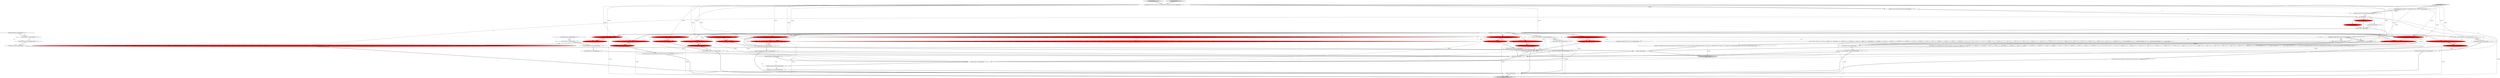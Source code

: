 digraph {
72 [style = filled, label = "{setState(728)_la = _input.LA(1)if ((((_la) & ~0x3f) == 0 && ((1L << _la) & ((1L << ANALYZE) | (1L << ANALYZED) | (1L << CATALOGS) | (1L << COLUMNS) | (1L << DAY) | (1L << DEBUG) | (1L << EXECUTABLE) | (1L << EXPLAIN) | (1L << FIRST) | (1L << FORMAT) | (1L << FUNCTIONS) | (1L << GRAPHVIZ) | (1L << HOUR) | (1L << INTERVAL) | (1L << LAST) | (1L << LIMIT) | (1L << MAPPED) | (1L << MINUTE) | (1L << MONTH) | (1L << OPTIMIZED))) != 0) || ((((_la - 65)) & ~0x3f) == 0 && ((1L << (_la - 65)) & ((1L << (PARSED - 65)) | (1L << (PHYSICAL - 65)) | (1L << (PLAN - 65)) | (1L << (RLIKE - 65)) | (1L << (QUERY - 65)) | (1L << (SCHEMAS - 65)) | (1L << (SECOND - 65)) | (1L << (SHOW - 65)) | (1L << (SYS - 65)) | (1L << (TABLES - 65)) | (1L << (TEXT - 65)) | (1L << (TYPE - 65)) | (1L << (TYPES - 65)) | (1L << (VERIFY - 65)) | (1L << (YEAR - 65)) | (1L << (IDENTIFIER - 65)) | (1L << (DIGIT_IDENTIFIER - 65)) | (1L << (QUOTED_IDENTIFIER - 65)) | (1L << (BACKQUOTED_IDENTIFIER - 65)))) != 0)) {{setState(725)((TableIdentifierContext)_localctx).catalog = identifier()setState(726)match(T__3)}}setState(730)match(TABLE_IDENTIFIER)}@@@11@@@['0', '0', '1']", fillcolor = white, shape = ellipse image = "AAA0AAABBB3BBB"];
19 [style = filled, label = "RecognitionException re@@@86@@@['1', '0', '0']", fillcolor = white, shape = diamond image = "AAA0AAABBB1BBB"];
4 [style = filled, label = "{setState(576)builtinDateTimeFunction()}@@@26@@@['1', '1', '0']", fillcolor = white, shape = ellipse image = "AAA0AAABBB1BBB"];
29 [style = filled, label = "int _la@@@5@@@['1', '1', '1']", fillcolor = white, shape = ellipse image = "AAA0AAABBB1BBB"];
54 [style = filled, label = "setState(594)@@@7@@@['0', '1', '0']", fillcolor = red, shape = ellipse image = "AAA1AAABBB2BBB"];
58 [style = filled, label = "enterOuterAlt(_localctx,6)@@@56@@@['0', '1', '0']", fillcolor = red, shape = ellipse image = "AAA1AAABBB2BBB"];
50 [style = filled, label = "_localctx = new StarContext(_localctx)@@@38@@@['0', '1', '0']", fillcolor = red, shape = ellipse image = "AAA1AAABBB2BBB"];
10 [style = filled, label = "enterOuterAlt(_localctx,3)@@@25@@@['1', '1', '0']", fillcolor = white, shape = ellipse image = "AAA0AAABBB1BBB"];
68 [style = filled, label = "TableIdentifierContext _localctx = new TableIdentifierContext(_ctx,getState())@@@3@@@['0', '0', '1']", fillcolor = white, shape = ellipse image = "AAA0AAABBB3BBB"];
33 [style = filled, label = "{setState(584)functionExpression()}@@@57@@@['1', '1', '0']", fillcolor = white, shape = ellipse image = "AAA0AAABBB1BBB"];
14 [style = filled, label = "_localctx = new ConstantDefaultContext(_localctx)@@@24@@@['1', '0', '0']", fillcolor = red, shape = ellipse image = "AAA1AAABBB1BBB"];
12 [style = filled, label = "_localctx = new ExtractContext(_localctx)@@@17@@@['1', '1', '0']", fillcolor = white, shape = ellipse image = "AAA0AAABBB1BBB"];
27 [style = filled, label = "_errHandler.recover(this,re)@@@89@@@['1', '0', '0']", fillcolor = white, shape = ellipse image = "AAA0AAABBB1BBB"];
34 [style = filled, label = "_localctx = new FunctionContext(_localctx)@@@48@@@['1', '0', '0']", fillcolor = red, shape = ellipse image = "AAA1AAABBB1BBB"];
37 [style = filled, label = "_errHandler.reportError(this,re)@@@88@@@['1', '0', '0']", fillcolor = white, shape = ellipse image = "AAA0AAABBB1BBB"];
42 [style = filled, label = "enterOuterAlt(_localctx,7)@@@63@@@['0', '1', '0']", fillcolor = red, shape = ellipse image = "AAA1AAABBB2BBB"];
8 [style = filled, label = "_localctx = new ParenthesizedExpressionContext(_localctx)@@@73@@@['1', '0', '0']", fillcolor = red, shape = ellipse image = "AAA1AAABBB1BBB"];
62 [style = filled, label = "enterOuterAlt(_localctx,2)@@@26@@@['0', '0', '1']", fillcolor = white, shape = ellipse image = "AAA0AAABBB3BBB"];
61 [style = filled, label = "setState(737)@@@7@@@['0', '0', '1']", fillcolor = white, shape = ellipse image = "AAA0AAABBB3BBB"];
23 [style = filled, label = "{exitRule()}@@@91@@@['1', '0', '0']", fillcolor = white, shape = ellipse image = "AAA0AAABBB1BBB"];
39 [style = filled, label = "(((_la) & ~0x3f) == 0 && ((1L << _la) & ((1L << ANALYZE) | (1L << ANALYZED) | (1L << CATALOGS) | (1L << COLUMNS) | (1L << CURRENT) | (1L << DAY) | (1L << DEBUG) | (1L << EXECUTABLE) | (1L << EXPLAIN) | (1L << FIRST) | (1L << FORMAT) | (1L << FUNCTIONS) | (1L << GRAPHVIZ) | (1L << HOUR) | (1L << INTERVAL) | (1L << LAST) | (1L << LIMIT) | (1L << MAPPED) | (1L << MINUTE) | (1L << MONTH) | (1L << OPTIMIZED))) != 0) || ((((_la - 67)) & ~0x3f) == 0 && ((1L << (_la - 67)) & ((1L << (PARSED - 67)) | (1L << (PHYSICAL - 67)) | (1L << (PLAN - 67)) | (1L << (RLIKE - 67)) | (1L << (QUERY - 67)) | (1L << (SCHEMAS - 67)) | (1L << (SECOND - 67)) | (1L << (SHOW - 67)) | (1L << (SYS - 67)) | (1L << (TABLES - 67)) | (1L << (TEXT - 67)) | (1L << (TYPE - 67)) | (1L << (TYPES - 67)) | (1L << (VERIFY - 67)) | (1L << (YEAR - 67)) | (1L << (IDENTIFIER - 67)) | (1L << (DIGIT_IDENTIFIER - 67)) | (1L << (QUOTED_IDENTIFIER - 67)) | (1L << (BACKQUOTED_IDENTIFIER - 67)))) != 0)@@@43@@@['0', '1', '0']", fillcolor = red, shape = diamond image = "AAA1AAABBB2BBB"];
35 [style = filled, label = "{setState(589)qualifiedName()}@@@75@@@['1', '1', '0']", fillcolor = white, shape = ellipse image = "AAA0AAABBB1BBB"];
52 [style = filled, label = "{exitRule()}@@@98@@@['0', '1', '0']", fillcolor = white, shape = ellipse image = "AAA0AAABBB2BBB"];
26 [style = filled, label = "{setState(577)constant()}@@@33@@@['1', '1', '0']", fillcolor = white, shape = ellipse image = "AAA0AAABBB1BBB"];
30 [style = filled, label = "_localctx = new DereferenceContext(_localctx)@@@66@@@['1', '0', '0']", fillcolor = red, shape = ellipse image = "AAA1AAABBB1BBB"];
59 [style = filled, label = "_localctx = new SubqueryExpressionContext(_localctx)@@@62@@@['0', '1', '0']", fillcolor = red, shape = ellipse image = "AAA1AAABBB2BBB"];
67 [style = filled, label = "_errHandler.reportError(this,re)@@@47@@@['0', '0', '1']", fillcolor = white, shape = ellipse image = "AAA0AAABBB3BBB"];
17 [style = filled, label = "PrimaryExpressionContext _localctx = new PrimaryExpressionContext(_ctx,getState())@@@3@@@['1', '1', '0']", fillcolor = white, shape = ellipse image = "AAA0AAABBB1BBB"];
56 [style = filled, label = "_localctx = new ConstantDefaultContext(_localctx)@@@31@@@['0', '1', '0']", fillcolor = red, shape = ellipse image = "AAA1AAABBB2BBB"];
70 [style = filled, label = "getInterpreter().adaptivePredict(_input,95,_ctx)@@@30@@@['0', '0', '1']", fillcolor = white, shape = diamond image = "AAA0AAABBB3BBB"];
41 [style = filled, label = "{setState(590)match(T__0)setState(591)expression()setState(592)match(T__1)}@@@82@@@['0', '1', '0']", fillcolor = white, shape = ellipse image = "AAA0AAABBB2BBB"];
49 [style = filled, label = "_localctx = new CurrentDateTimeFunctionContext(_localctx)@@@24@@@['0', '1', '0']", fillcolor = red, shape = ellipse image = "AAA1AAABBB2BBB"];
6 [style = filled, label = "enterOuterAlt(_localctx,2)@@@18@@@['1', '1', '0']", fillcolor = white, shape = ellipse image = "AAA0AAABBB1BBB"];
21 [style = filled, label = "enterOuterAlt(_localctx,4)@@@32@@@['1', '1', '0']", fillcolor = white, shape = ellipse image = "AAA0AAABBB1BBB"];
75 [style = filled, label = "enterRule(_localctx,94,RULE_tableIdentifier)@@@4@@@['0', '0', '1']", fillcolor = white, shape = ellipse image = "AAA0AAABBB3BBB"];
11 [style = filled, label = "_localctx = new CastContext(_localctx)@@@10@@@['1', '1', '0']", fillcolor = white, shape = ellipse image = "AAA0AAABBB1BBB"];
31 [style = filled, label = "_localctx = new StarContext(_localctx)@@@31@@@['1', '0', '0']", fillcolor = red, shape = ellipse image = "AAA1AAABBB1BBB"];
22 [style = filled, label = "{setState(586)qualifiedName()}@@@68@@@['1', '0', '0']", fillcolor = white, shape = ellipse image = "AAA0AAABBB1BBB"];
76 [style = filled, label = "tableIdentifier['0', '0', '1']", fillcolor = lightgray, shape = diamond image = "AAA0AAABBB3BBB"];
53 [style = filled, label = "primaryExpression['0', '1', '0']", fillcolor = lightgray, shape = diamond image = "AAA0AAABBB2BBB"];
5 [style = filled, label = "enterOuterAlt(_localctx,5)@@@49@@@['1', '0', '0']", fillcolor = red, shape = ellipse image = "AAA1AAABBB1BBB"];
25 [style = filled, label = "primaryExpression['1', '0', '0']", fillcolor = lightgray, shape = diamond image = "AAA0AAABBB1BBB"];
73 [style = filled, label = "{setState(734)_errHandler.sync(this)switch (getInterpreter().adaptivePredict(_input,95,_ctx)) {case 1:{setState(731)((TableIdentifierContext)_localctx).catalog = identifier()setState(732)match(T__3)}breaksetState(736)((TableIdentifierContext)_localctx).name = identifier()}@@@27@@@['0', '0', '1']", fillcolor = white, shape = ellipse image = "AAA0AAABBB3BBB"];
1 [style = filled, label = "_localctx = new SubqueryExpressionContext(_localctx)@@@55@@@['1', '0', '0']", fillcolor = red, shape = ellipse image = "AAA1AAABBB1BBB"];
65 [style = filled, label = "_errHandler.recover(this,re)@@@48@@@['0', '0', '1']", fillcolor = white, shape = ellipse image = "AAA0AAABBB3BBB"];
18 [style = filled, label = "{setState(574)castExpression()}@@@12@@@['1', '1', '0']", fillcolor = white, shape = ellipse image = "AAA0AAABBB1BBB"];
71 [style = filled, label = "RecognitionException re@@@45@@@['0', '0', '1']", fillcolor = white, shape = diamond image = "AAA0AAABBB3BBB"];
20 [style = filled, label = "_errHandler.sync(this)@@@8@@@['1', '1', '1']", fillcolor = white, shape = ellipse image = "AAA0AAABBB1BBB"];
38 [style = filled, label = "enterOuterAlt(_localctx,5)@@@39@@@['0', '1', '0']", fillcolor = red, shape = ellipse image = "AAA1AAABBB2BBB"];
66 [style = filled, label = "_localctx.exception = re@@@46@@@['0', '0', '1']", fillcolor = white, shape = ellipse image = "AAA0AAABBB3BBB"];
32 [style = filled, label = "{exitRule()}@@@50@@@['1', '0', '1']", fillcolor = white, shape = ellipse image = "AAA0AAABBB1BBB"];
40 [style = filled, label = "return _localctx@@@101@@@['0', '1', '0']", fillcolor = lightgray, shape = ellipse image = "AAA0AAABBB2BBB"];
55 [style = filled, label = "{setState(581)_la = _input.LA(1)if ((((_la) & ~0x3f) == 0 && ((1L << _la) & ((1L << ANALYZE) | (1L << ANALYZED) | (1L << CATALOGS) | (1L << COLUMNS) | (1L << CURRENT) | (1L << DAY) | (1L << DEBUG) | (1L << EXECUTABLE) | (1L << EXPLAIN) | (1L << FIRST) | (1L << FORMAT) | (1L << FUNCTIONS) | (1L << GRAPHVIZ) | (1L << HOUR) | (1L << INTERVAL) | (1L << LAST) | (1L << LIMIT) | (1L << MAPPED) | (1L << MINUTE) | (1L << MONTH) | (1L << OPTIMIZED))) != 0) || ((((_la - 67)) & ~0x3f) == 0 && ((1L << (_la - 67)) & ((1L << (PARSED - 67)) | (1L << (PHYSICAL - 67)) | (1L << (PLAN - 67)) | (1L << (RLIKE - 67)) | (1L << (QUERY - 67)) | (1L << (SCHEMAS - 67)) | (1L << (SECOND - 67)) | (1L << (SHOW - 67)) | (1L << (SYS - 67)) | (1L << (TABLES - 67)) | (1L << (TEXT - 67)) | (1L << (TYPE - 67)) | (1L << (TYPES - 67)) | (1L << (VERIFY - 67)) | (1L << (YEAR - 67)) | (1L << (IDENTIFIER - 67)) | (1L << (DIGIT_IDENTIFIER - 67)) | (1L << (QUOTED_IDENTIFIER - 67)) | (1L << (BACKQUOTED_IDENTIFIER - 67)))) != 0)) {{setState(578)qualifiedName()setState(579)match(DOT)}}setState(583)match(ASTERISK)}@@@40@@@['0', '1', '0']", fillcolor = red, shape = ellipse image = "AAA1AAABBB2BBB"];
63 [style = filled, label = "enterOuterAlt(_localctx,1)@@@10@@@['0', '0', '1']", fillcolor = white, shape = ellipse image = "AAA0AAABBB3BBB"];
36 [style = filled, label = "enterOuterAlt(_localctx,7)@@@67@@@['1', '0', '0']", fillcolor = red, shape = ellipse image = "AAA1AAABBB1BBB"];
43 [style = filled, label = "_localctx = new FunctionContext(_localctx)@@@55@@@['0', '1', '0']", fillcolor = red, shape = ellipse image = "AAA1AAABBB2BBB"];
57 [style = filled, label = "_localctx = new ParenthesizedExpressionContext(_localctx)@@@80@@@['0', '1', '0']", fillcolor = red, shape = ellipse image = "AAA1AAABBB2BBB"];
2 [style = filled, label = "setState(591)@@@7@@@['1', '0', '0']", fillcolor = red, shape = ellipse image = "AAA1AAABBB1BBB"];
64 [style = filled, label = "getInterpreter().adaptivePredict(_input,96,_ctx)@@@9@@@['0', '0', '1']", fillcolor = white, shape = diamond image = "AAA0AAABBB3BBB"];
15 [style = filled, label = "getInterpreter().adaptivePredict(_input,79,_ctx)@@@9@@@['1', '1', '0']", fillcolor = white, shape = diamond image = "AAA0AAABBB1BBB"];
16 [style = filled, label = "(((_la) & ~0x3f) == 0 && ((1L << _la) & ((1L << ANALYZE) | (1L << ANALYZED) | (1L << CATALOGS) | (1L << COLUMNS) | (1L << DAY) | (1L << DEBUG) | (1L << EXECUTABLE) | (1L << EXPLAIN) | (1L << FIRST) | (1L << FORMAT) | (1L << FUNCTIONS) | (1L << GRAPHVIZ) | (1L << HOUR) | (1L << INTERVAL) | (1L << LAST) | (1L << LIMIT) | (1L << MAPPED) | (1L << MINUTE) | (1L << MONTH) | (1L << OPTIMIZED))) != 0) || ((((_la - 65)) & ~0x3f) == 0 && ((1L << (_la - 65)) & ((1L << (PARSED - 65)) | (1L << (PHYSICAL - 65)) | (1L << (PLAN - 65)) | (1L << (RLIKE - 65)) | (1L << (QUERY - 65)) | (1L << (SCHEMAS - 65)) | (1L << (SECOND - 65)) | (1L << (SHOW - 65)) | (1L << (SYS - 65)) | (1L << (TABLES - 65)) | (1L << (TEXT - 65)) | (1L << (TYPE - 65)) | (1L << (TYPES - 65)) | (1L << (VERIFY - 65)) | (1L << (YEAR - 65)) | (1L << (IDENTIFIER - 65)) | (1L << (DIGIT_IDENTIFIER - 65)) | (1L << (QUOTED_IDENTIFIER - 65)) | (1L << (BACKQUOTED_IDENTIFIER - 65)))) != 0)@@@36@@@['1', '0', '0']", fillcolor = red, shape = diamond image = "AAA1AAABBB1BBB"];
0 [style = filled, label = "{setState(575)extractExpression()}@@@19@@@['1', '1', '0']", fillcolor = white, shape = ellipse image = "AAA0AAABBB1BBB"];
7 [style = filled, label = "enterRule(_localctx,60,RULE_primaryExpression)@@@4@@@['1', '1', '0']", fillcolor = white, shape = ellipse image = "AAA0AAABBB1BBB"];
45 [style = filled, label = "_localctx = new DereferenceContext(_localctx)@@@73@@@['0', '1', '0']", fillcolor = red, shape = ellipse image = "AAA1AAABBB2BBB"];
9 [style = filled, label = "_localctx.exception = re@@@87@@@['1', '0', '0']", fillcolor = white, shape = ellipse image = "AAA0AAABBB1BBB"];
60 [style = filled, label = "{setState(585)match(T__0)setState(586)query()setState(587)match(T__1)}@@@64@@@['0', '1', '0']", fillcolor = white, shape = ellipse image = "AAA0AAABBB2BBB"];
69 [style = filled, label = "return _localctx@@@53@@@['0', '0', '1']", fillcolor = lightgray, shape = ellipse image = "AAA0AAABBB3BBB"];
24 [style = filled, label = "enterOuterAlt(_localctx,6)@@@56@@@['1', '0', '0']", fillcolor = red, shape = ellipse image = "AAA1AAABBB1BBB"];
28 [style = filled, label = "enterOuterAlt(_localctx,1)@@@11@@@['1', '1', '0']", fillcolor = white, shape = ellipse image = "AAA0AAABBB1BBB"];
13 [style = filled, label = "_localctx.exception = re@@@94@@@['1', '1', '0']", fillcolor = white, shape = ellipse image = "AAA0AAABBB1BBB"];
51 [style = filled, label = "enterOuterAlt(_localctx,9)@@@81@@@['0', '1', '0']", fillcolor = red, shape = ellipse image = "AAA1AAABBB2BBB"];
46 [style = filled, label = "RecognitionException re@@@93@@@['0', '1', '0']", fillcolor = white, shape = diamond image = "AAA0AAABBB2BBB"];
74 [style = filled, label = "(((_la) & ~0x3f) == 0 && ((1L << _la) & ((1L << ANALYZE) | (1L << ANALYZED) | (1L << CATALOGS) | (1L << COLUMNS) | (1L << DAY) | (1L << DEBUG) | (1L << EXECUTABLE) | (1L << EXPLAIN) | (1L << FIRST) | (1L << FORMAT) | (1L << FUNCTIONS) | (1L << GRAPHVIZ) | (1L << HOUR) | (1L << INTERVAL) | (1L << LAST) | (1L << LIMIT) | (1L << MAPPED) | (1L << MINUTE) | (1L << MONTH) | (1L << OPTIMIZED))) != 0) || ((((_la - 65)) & ~0x3f) == 0 && ((1L << (_la - 65)) & ((1L << (PARSED - 65)) | (1L << (PHYSICAL - 65)) | (1L << (PLAN - 65)) | (1L << (RLIKE - 65)) | (1L << (QUERY - 65)) | (1L << (SCHEMAS - 65)) | (1L << (SECOND - 65)) | (1L << (SHOW - 65)) | (1L << (SYS - 65)) | (1L << (TABLES - 65)) | (1L << (TEXT - 65)) | (1L << (TYPE - 65)) | (1L << (TYPES - 65)) | (1L << (VERIFY - 65)) | (1L << (YEAR - 65)) | (1L << (IDENTIFIER - 65)) | (1L << (DIGIT_IDENTIFIER - 65)) | (1L << (QUOTED_IDENTIFIER - 65)) | (1L << (BACKQUOTED_IDENTIFIER - 65)))) != 0)@@@14@@@['0', '0', '1']", fillcolor = white, shape = diamond image = "AAA0AAABBB3BBB"];
3 [style = filled, label = "enterOuterAlt(_localctx,8)@@@74@@@['1', '0', '0']", fillcolor = red, shape = ellipse image = "AAA1AAABBB1BBB"];
48 [style = filled, label = "enterOuterAlt(_localctx,8)@@@74@@@['0', '1', '0']", fillcolor = red, shape = ellipse image = "AAA1AAABBB2BBB"];
47 [style = filled, label = "_errHandler.reportError(this,re)@@@95@@@['0', '1', '0']", fillcolor = white, shape = ellipse image = "AAA0AAABBB2BBB"];
44 [style = filled, label = "_errHandler.recover(this,re)@@@96@@@['0', '1', '0']", fillcolor = white, shape = ellipse image = "AAA0AAABBB2BBB"];
63->72 [style = bold, label=""];
56->40 [style = solid, label="_localctx"];
5->58 [style = dashed, label="0"];
13->47 [style = bold, label=""];
34->13 [style = solid, label="_localctx"];
17->56 [style = solid, label="_localctx"];
32->23 [style = bold, label=""];
37->27 [style = bold, label=""];
57->40 [style = solid, label="_localctx"];
46->13 [style = bold, label=""];
76->68 [style = bold, label=""];
17->57 [style = solid, label="_localctx"];
15->31 [style = dotted, label="true"];
75->29 [style = bold, label=""];
64->74 [style = dotted, label="true"];
30->36 [style = bold, label=""];
31->21 [style = bold, label=""];
42->60 [style = bold, label=""];
48->35 [style = bold, label=""];
15->21 [style = dotted, label="true"];
62->73 [style = bold, label=""];
15->57 [style = bold, label=""];
50->38 [style = solid, label="_localctx"];
45->48 [style = bold, label=""];
9->37 [style = bold, label=""];
24->42 [style = dashed, label="0"];
1->59 [style = dashed, label="0"];
3->51 [style = dashed, label="0"];
3->35 [style = bold, label=""];
0->52 [style = bold, label=""];
15->30 [style = dotted, label="true"];
31->56 [style = dashed, label="0"];
21->26 [style = bold, label=""];
12->13 [style = solid, label="_localctx"];
35->23 [style = bold, label=""];
29->2 [style = bold, label=""];
15->8 [style = dotted, label="true"];
15->11 [style = bold, label=""];
19->9 [style = bold, label=""];
49->10 [style = solid, label="_localctx"];
23->13 [style = bold, label=""];
49->10 [style = bold, label=""];
29->55 [style = solid, label="_la"];
15->43 [style = dotted, label="true"];
46->13 [style = dotted, label="true"];
72->69 [style = solid, label="_localctx"];
15->57 [style = dotted, label="true"];
29->72 [style = solid, label="_la"];
20->15 [style = bold, label=""];
59->40 [style = solid, label="_localctx"];
43->58 [style = bold, label=""];
45->40 [style = solid, label="_localctx"];
15->58 [style = dotted, label="true"];
34->43 [style = dashed, label="0"];
17->14 [style = solid, label="_localctx"];
38->55 [style = bold, label=""];
1->13 [style = solid, label="_localctx"];
16->39 [style = dashed, label="0"];
7->29 [style = bold, label=""];
17->68 [style = dashed, label="0"];
59->42 [style = bold, label=""];
11->28 [style = bold, label=""];
2->20 [style = bold, label=""];
68->62 [style = solid, label="_localctx"];
28->18 [style = bold, label=""];
15->34 [style = bold, label=""];
57->51 [style = bold, label=""];
11->13 [style = solid, label="_localctx"];
12->6 [style = solid, label="_localctx"];
66->67 [style = bold, label=""];
15->34 [style = dotted, label="true"];
15->50 [style = dotted, label="true"];
15->24 [style = dotted, label="true"];
15->50 [style = bold, label=""];
64->62 [style = dotted, label="true"];
73->69 [style = solid, label="_localctx"];
14->10 [style = bold, label=""];
31->13 [style = solid, label="_localctx"];
15->10 [style = dotted, label="true"];
19->27 [style = dotted, label="true"];
17->34 [style = solid, label="_localctx"];
15->14 [style = dotted, label="true"];
15->16 [style = dotted, label="true"];
19->37 [style = dotted, label="true"];
22->23 [style = bold, label=""];
35->52 [style = bold, label=""];
15->42 [style = dotted, label="true"];
33->23 [style = bold, label=""];
17->49 [style = solid, label="_localctx"];
15->3 [style = dotted, label="true"];
30->45 [style = dashed, label="0"];
2->61 [style = dashed, label="0"];
0->23 [style = bold, label=""];
50->40 [style = solid, label="_localctx"];
15->31 [style = bold, label=""];
56->21 [style = bold, label=""];
19->9 [style = dotted, label="true"];
17->7 [style = solid, label="_localctx"];
15->51 [style = dotted, label="true"];
15->12 [style = dotted, label="true"];
47->44 [style = bold, label=""];
2->54 [style = dashed, label="0"];
15->12 [style = bold, label=""];
15->59 [style = dotted, label="true"];
61->20 [style = bold, label=""];
4->23 [style = bold, label=""];
30->13 [style = solid, label="_localctx"];
71->66 [style = dotted, label="true"];
15->5 [style = dotted, label="true"];
49->40 [style = solid, label="_localctx"];
29->61 [style = bold, label=""];
33->52 [style = bold, label=""];
18->23 [style = bold, label=""];
15->14 [style = bold, label=""];
72->32 [style = bold, label=""];
29->26 [style = solid, label="_la"];
46->47 [style = dotted, label="true"];
8->3 [style = bold, label=""];
17->12 [style = solid, label="_localctx"];
17->1 [style = solid, label="_localctx"];
8->57 [style = dashed, label="0"];
30->36 [style = solid, label="_localctx"];
17->50 [style = solid, label="_localctx"];
36->48 [style = dashed, label="0"];
71->65 [style = dotted, label="true"];
25->17 [style = bold, label=""];
29->54 [style = bold, label=""];
73->32 [style = bold, label=""];
14->10 [style = solid, label="_localctx"];
59->42 [style = solid, label="_localctx"];
17->43 [style = solid, label="_localctx"];
15->28 [style = dotted, label="true"];
5->32 [style = bold, label=""];
24->33 [style = bold, label=""];
26->52 [style = bold, label=""];
68->63 [style = solid, label="_localctx"];
11->40 [style = solid, label="_localctx"];
64->62 [style = bold, label=""];
15->48 [style = dotted, label="true"];
17->45 [style = solid, label="_localctx"];
52->40 [style = bold, label=""];
20->64 [style = bold, label=""];
64->70 [style = dotted, label="true"];
71->67 [style = dotted, label="true"];
34->5 [style = solid, label="_localctx"];
17->11 [style = solid, label="_localctx"];
15->43 [style = bold, label=""];
15->11 [style = dotted, label="true"];
11->28 [style = solid, label="_localctx"];
55->52 [style = bold, label=""];
60->52 [style = bold, label=""];
15->45 [style = dotted, label="true"];
15->56 [style = bold, label=""];
18->52 [style = bold, label=""];
71->66 [style = bold, label=""];
15->8 [style = bold, label=""];
15->1 [style = bold, label=""];
56->21 [style = solid, label="_localctx"];
15->49 [style = bold, label=""];
15->45 [style = bold, label=""];
17->8 [style = solid, label="_localctx"];
8->3 [style = solid, label="_localctx"];
7->75 [style = dashed, label="0"];
15->39 [style = dotted, label="true"];
34->5 [style = bold, label=""];
14->13 [style = solid, label="_localctx"];
15->36 [style = dotted, label="true"];
64->63 [style = bold, label=""];
68->75 [style = solid, label="_localctx"];
54->20 [style = bold, label=""];
6->0 [style = bold, label=""];
46->44 [style = dotted, label="true"];
15->30 [style = bold, label=""];
8->13 [style = solid, label="_localctx"];
43->58 [style = solid, label="_localctx"];
12->6 [style = bold, label=""];
12->40 [style = solid, label="_localctx"];
15->59 [style = bold, label=""];
67->65 [style = bold, label=""];
11->63 [style = dashed, label="0"];
31->21 [style = solid, label="_localctx"];
41->52 [style = bold, label=""];
17->7 [style = bold, label=""];
58->33 [style = bold, label=""];
4->52 [style = bold, label=""];
17->31 [style = solid, label="_localctx"];
45->48 [style = solid, label="_localctx"];
50->38 [style = bold, label=""];
1->24 [style = solid, label="_localctx"];
32->69 [style = bold, label=""];
15->64 [style = dashed, label="0"];
1->24 [style = bold, label=""];
15->1 [style = dotted, label="true"];
15->6 [style = dotted, label="true"];
26->23 [style = bold, label=""];
17->59 [style = solid, label="_localctx"];
44->52 [style = bold, label=""];
53->17 [style = bold, label=""];
68->75 [style = bold, label=""];
10->4 [style = bold, label=""];
34->62 [style = dashed, label="0"];
15->38 [style = dotted, label="true"];
27->23 [style = bold, label=""];
15->49 [style = dotted, label="true"];
43->40 [style = solid, label="_localctx"];
17->30 [style = solid, label="_localctx"];
14->49 [style = dashed, label="0"];
64->63 [style = dotted, label="true"];
51->41 [style = bold, label=""];
65->32 [style = bold, label=""];
57->51 [style = solid, label="_localctx"];
15->56 [style = dotted, label="true"];
36->22 [style = bold, label=""];
}
